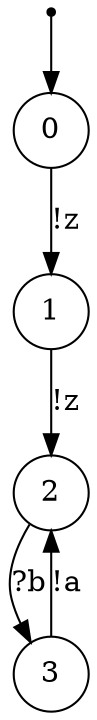 digraph {
 node [shape=point] ENTRY
 node [shape=circle]
 ENTRY -> 0
0 -> 1 [label="!z"]
1 -> 2 [label="!z"]
2 -> 3 [label="?b"]
3 -> 2 [label="!a"]
}